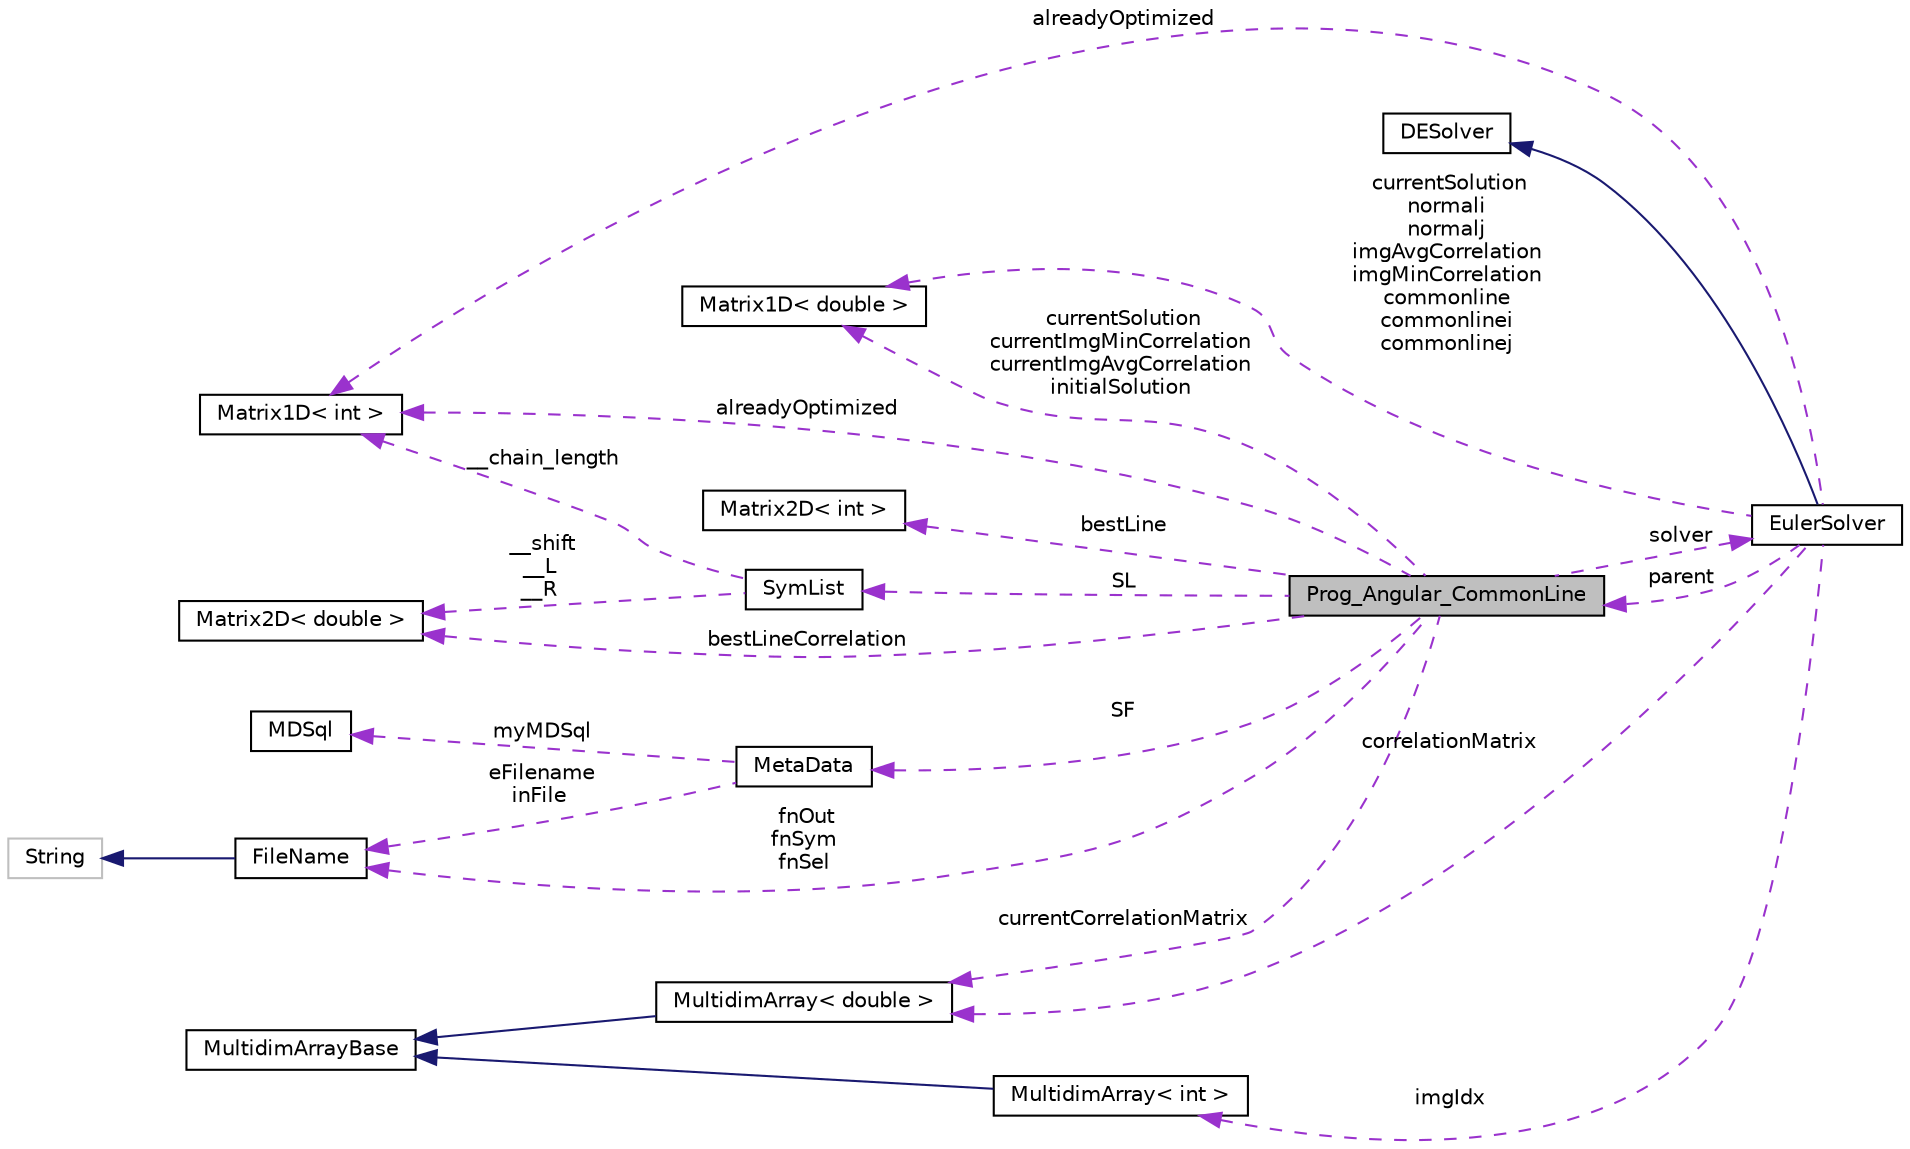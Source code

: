 digraph "Prog_Angular_CommonLine"
{
  edge [fontname="Helvetica",fontsize="10",labelfontname="Helvetica",labelfontsize="10"];
  node [fontname="Helvetica",fontsize="10",shape=record];
  rankdir="LR";
  Node1 [label="Prog_Angular_CommonLine",height=0.2,width=0.4,color="black", fillcolor="grey75", style="filled", fontcolor="black"];
  Node2 -> Node1 [dir="back",color="darkorchid3",fontsize="10",style="dashed",label=" bestLine" ,fontname="Helvetica"];
  Node2 [label="Matrix2D\< int \>",height=0.2,width=0.4,color="black", fillcolor="white", style="filled",URL="$classMatrix2D.html"];
  Node3 -> Node1 [dir="back",color="darkorchid3",fontsize="10",style="dashed",label=" SF" ,fontname="Helvetica"];
  Node3 [label="MetaData",height=0.2,width=0.4,color="black", fillcolor="white", style="filled",URL="$classMetaData.html"];
  Node4 -> Node3 [dir="back",color="darkorchid3",fontsize="10",style="dashed",label=" myMDSql" ,fontname="Helvetica"];
  Node4 [label="MDSql",height=0.2,width=0.4,color="black", fillcolor="white", style="filled",URL="$classMDSql.html"];
  Node5 -> Node3 [dir="back",color="darkorchid3",fontsize="10",style="dashed",label=" eFilename\ninFile" ,fontname="Helvetica"];
  Node5 [label="FileName",height=0.2,width=0.4,color="black", fillcolor="white", style="filled",URL="$classFileName.html"];
  Node6 -> Node5 [dir="back",color="midnightblue",fontsize="10",style="solid",fontname="Helvetica"];
  Node6 [label="String",height=0.2,width=0.4,color="grey75", fillcolor="white", style="filled"];
  Node7 -> Node1 [dir="back",color="darkorchid3",fontsize="10",style="dashed",label=" solver" ,fontname="Helvetica"];
  Node7 [label="EulerSolver",height=0.2,width=0.4,color="black", fillcolor="white", style="filled",URL="$classEulerSolver.html"];
  Node8 -> Node7 [dir="back",color="midnightblue",fontsize="10",style="solid",fontname="Helvetica"];
  Node8 [label="DESolver",height=0.2,width=0.4,color="black", fillcolor="white", style="filled",URL="$classDESolver.html"];
  Node9 -> Node7 [dir="back",color="darkorchid3",fontsize="10",style="dashed",label=" currentSolution\nnormali\nnormalj\nimgAvgCorrelation\nimgMinCorrelation\ncommonline\ncommonlinei\ncommonlinej" ,fontname="Helvetica"];
  Node9 [label="Matrix1D\< double \>",height=0.2,width=0.4,color="black", fillcolor="white", style="filled",URL="$classMatrix1D.html"];
  Node10 -> Node7 [dir="back",color="darkorchid3",fontsize="10",style="dashed",label=" correlationMatrix" ,fontname="Helvetica"];
  Node10 [label="MultidimArray\< double \>",height=0.2,width=0.4,color="black", fillcolor="white", style="filled",URL="$classMultidimArray.html"];
  Node11 -> Node10 [dir="back",color="midnightblue",fontsize="10",style="solid",fontname="Helvetica"];
  Node11 [label="MultidimArrayBase",height=0.2,width=0.4,color="black", fillcolor="white", style="filled",URL="$classMultidimArrayBase.html"];
  Node12 -> Node7 [dir="back",color="darkorchid3",fontsize="10",style="dashed",label=" imgIdx" ,fontname="Helvetica"];
  Node12 [label="MultidimArray\< int \>",height=0.2,width=0.4,color="black", fillcolor="white", style="filled",URL="$classMultidimArray.html"];
  Node11 -> Node12 [dir="back",color="midnightblue",fontsize="10",style="solid",fontname="Helvetica"];
  Node13 -> Node7 [dir="back",color="darkorchid3",fontsize="10",style="dashed",label=" alreadyOptimized" ,fontname="Helvetica"];
  Node13 [label="Matrix1D\< int \>",height=0.2,width=0.4,color="black", fillcolor="white", style="filled",URL="$classMatrix1D.html"];
  Node1 -> Node7 [dir="back",color="darkorchid3",fontsize="10",style="dashed",label=" parent" ,fontname="Helvetica"];
  Node14 -> Node1 [dir="back",color="darkorchid3",fontsize="10",style="dashed",label=" bestLineCorrelation" ,fontname="Helvetica"];
  Node14 [label="Matrix2D\< double \>",height=0.2,width=0.4,color="black", fillcolor="white", style="filled",URL="$classMatrix2D.html"];
  Node9 -> Node1 [dir="back",color="darkorchid3",fontsize="10",style="dashed",label=" currentSolution\ncurrentImgMinCorrelation\ncurrentImgAvgCorrelation\ninitialSolution" ,fontname="Helvetica"];
  Node10 -> Node1 [dir="back",color="darkorchid3",fontsize="10",style="dashed",label=" currentCorrelationMatrix" ,fontname="Helvetica"];
  Node13 -> Node1 [dir="back",color="darkorchid3",fontsize="10",style="dashed",label=" alreadyOptimized" ,fontname="Helvetica"];
  Node15 -> Node1 [dir="back",color="darkorchid3",fontsize="10",style="dashed",label=" SL" ,fontname="Helvetica"];
  Node15 [label="SymList",height=0.2,width=0.4,color="black", fillcolor="white", style="filled",URL="$classSymList.html"];
  Node14 -> Node15 [dir="back",color="darkorchid3",fontsize="10",style="dashed",label=" __shift\n__L\n__R" ,fontname="Helvetica"];
  Node13 -> Node15 [dir="back",color="darkorchid3",fontsize="10",style="dashed",label=" __chain_length" ,fontname="Helvetica"];
  Node5 -> Node1 [dir="back",color="darkorchid3",fontsize="10",style="dashed",label=" fnOut\nfnSym\nfnSel" ,fontname="Helvetica"];
}
